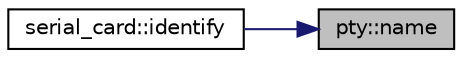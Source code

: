 digraph "pty::name"
{
 // LATEX_PDF_SIZE
  edge [fontname="Helvetica",fontsize="10",labelfontname="Helvetica",labelfontsize="10"];
  node [fontname="Helvetica",fontsize="10",shape=record];
  rankdir="RL";
  Node1 [label="pty::name",height=0.2,width=0.4,color="black", fillcolor="grey75", style="filled", fontcolor="black",tooltip="Retrieve the name of the slave device."];
  Node1 -> Node2 [dir="back",color="midnightblue",fontsize="10",style="solid",fontname="Helvetica"];
  Node2 [label="serial_card::identify",height=0.2,width=0.4,color="black", fillcolor="white", style="filled",URL="$classserial__card.html#a1f29b0bb8ad083bf74af151628b7acf3",tooltip="Get information about the serial card."];
}
